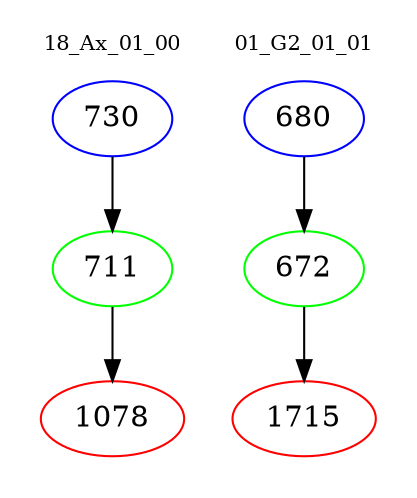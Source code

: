 digraph{
subgraph cluster_0 {
color = white
label = "18_Ax_01_00";
fontsize=10;
T0_730 [label="730", color="blue"]
T0_730 -> T0_711 [color="black"]
T0_711 [label="711", color="green"]
T0_711 -> T0_1078 [color="black"]
T0_1078 [label="1078", color="red"]
}
subgraph cluster_1 {
color = white
label = "01_G2_01_01";
fontsize=10;
T1_680 [label="680", color="blue"]
T1_680 -> T1_672 [color="black"]
T1_672 [label="672", color="green"]
T1_672 -> T1_1715 [color="black"]
T1_1715 [label="1715", color="red"]
}
}
